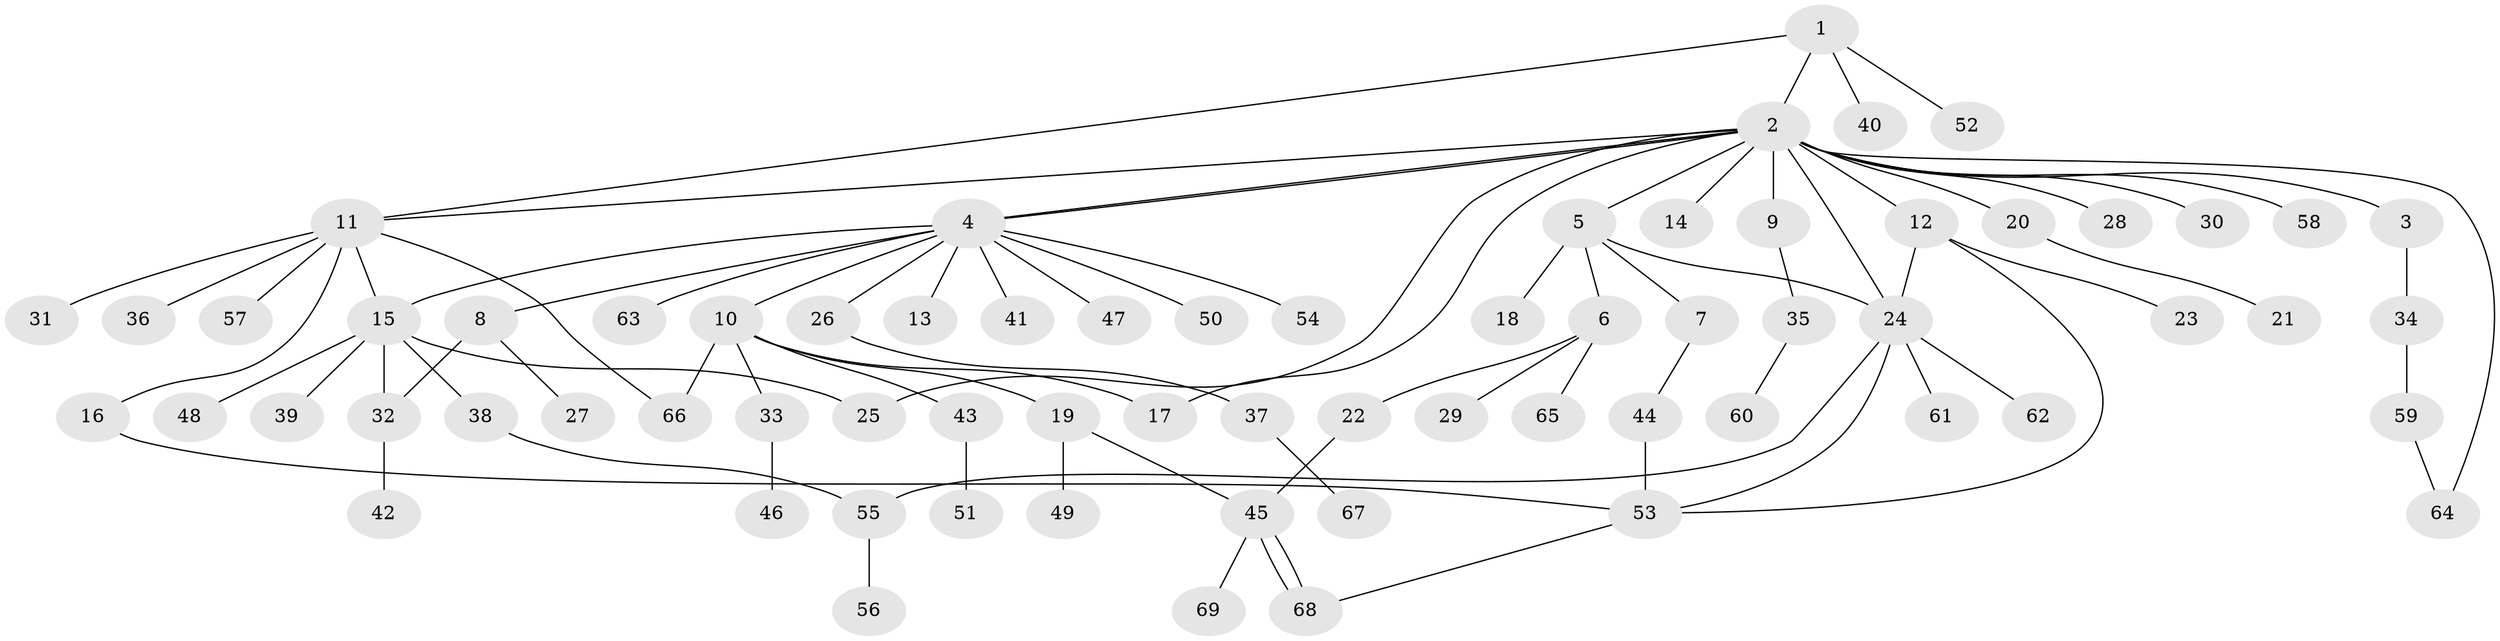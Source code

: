 // Generated by graph-tools (version 1.1) at 2025/01/03/09/25 03:01:44]
// undirected, 69 vertices, 85 edges
graph export_dot {
graph [start="1"]
  node [color=gray90,style=filled];
  1;
  2;
  3;
  4;
  5;
  6;
  7;
  8;
  9;
  10;
  11;
  12;
  13;
  14;
  15;
  16;
  17;
  18;
  19;
  20;
  21;
  22;
  23;
  24;
  25;
  26;
  27;
  28;
  29;
  30;
  31;
  32;
  33;
  34;
  35;
  36;
  37;
  38;
  39;
  40;
  41;
  42;
  43;
  44;
  45;
  46;
  47;
  48;
  49;
  50;
  51;
  52;
  53;
  54;
  55;
  56;
  57;
  58;
  59;
  60;
  61;
  62;
  63;
  64;
  65;
  66;
  67;
  68;
  69;
  1 -- 2;
  1 -- 11;
  1 -- 40;
  1 -- 52;
  2 -- 3;
  2 -- 4;
  2 -- 4;
  2 -- 5;
  2 -- 9;
  2 -- 11;
  2 -- 12;
  2 -- 14;
  2 -- 17;
  2 -- 20;
  2 -- 24;
  2 -- 25;
  2 -- 28;
  2 -- 30;
  2 -- 58;
  2 -- 64;
  3 -- 34;
  4 -- 8;
  4 -- 10;
  4 -- 13;
  4 -- 15;
  4 -- 26;
  4 -- 41;
  4 -- 47;
  4 -- 50;
  4 -- 54;
  4 -- 63;
  5 -- 6;
  5 -- 7;
  5 -- 18;
  5 -- 24;
  6 -- 22;
  6 -- 29;
  6 -- 65;
  7 -- 44;
  8 -- 27;
  8 -- 32;
  9 -- 35;
  10 -- 17;
  10 -- 19;
  10 -- 33;
  10 -- 43;
  10 -- 66;
  11 -- 15;
  11 -- 16;
  11 -- 31;
  11 -- 36;
  11 -- 57;
  11 -- 66;
  12 -- 23;
  12 -- 24;
  12 -- 53;
  15 -- 25;
  15 -- 32;
  15 -- 38;
  15 -- 39;
  15 -- 48;
  16 -- 53;
  19 -- 45;
  19 -- 49;
  20 -- 21;
  22 -- 45;
  24 -- 53;
  24 -- 55;
  24 -- 61;
  24 -- 62;
  26 -- 37;
  32 -- 42;
  33 -- 46;
  34 -- 59;
  35 -- 60;
  37 -- 67;
  38 -- 55;
  43 -- 51;
  44 -- 53;
  45 -- 68;
  45 -- 68;
  45 -- 69;
  53 -- 68;
  55 -- 56;
  59 -- 64;
}
